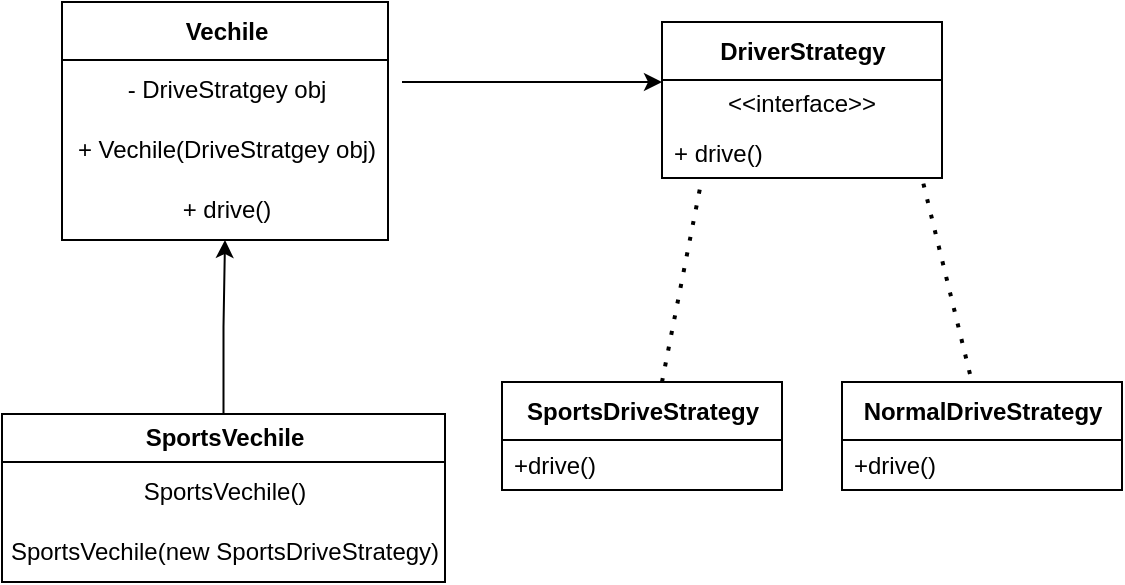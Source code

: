 <mxfile version="20.5.0" type="device"><diagram id="bvIxe3SeZ0O7DCb32rqg" name="Page-1"><mxGraphModel dx="1426" dy="826" grid="1" gridSize="10" guides="1" tooltips="1" connect="1" arrows="1" fold="1" page="1" pageScale="1" pageWidth="827" pageHeight="1169" math="0" shadow="0"><root><mxCell id="0"/><mxCell id="1" parent="0"/><mxCell id="DMk4ka2uWhntfFG9ABA0-1" value="Vechile" style="swimlane;fontStyle=1;align=center;verticalAlign=middle;childLayout=stackLayout;horizontal=1;startSize=29;horizontalStack=0;resizeParent=1;resizeParentMax=0;resizeLast=0;collapsible=0;marginBottom=0;html=1;" vertex="1" parent="1"><mxGeometry x="130" y="200" width="163" height="119" as="geometry"/></mxCell><mxCell id="DMk4ka2uWhntfFG9ABA0-10" value="&lt;span style=&quot;text-align: left;&quot;&gt;- DriveStratgey obj&lt;/span&gt;" style="text;html=1;align=center;verticalAlign=middle;resizable=0;points=[];autosize=1;strokeColor=none;fillColor=none;" vertex="1" parent="DMk4ka2uWhntfFG9ABA0-1"><mxGeometry y="29" width="163" height="30" as="geometry"/></mxCell><mxCell id="DMk4ka2uWhntfFG9ABA0-11" value="&lt;span style=&quot;text-align: left;&quot;&gt;+ Vechile(&lt;/span&gt;&lt;span style=&quot;text-align: left;&quot;&gt;DriveStratgey obj&lt;/span&gt;&lt;span style=&quot;text-align: left;&quot;&gt;)&lt;/span&gt;" style="text;html=1;align=center;verticalAlign=middle;resizable=0;points=[];autosize=1;strokeColor=none;fillColor=none;" vertex="1" parent="DMk4ka2uWhntfFG9ABA0-1"><mxGeometry y="59" width="163" height="30" as="geometry"/></mxCell><mxCell id="DMk4ka2uWhntfFG9ABA0-12" value="&lt;span style=&quot;text-align: left;&quot;&gt;+ drive()&lt;/span&gt;" style="text;html=1;align=center;verticalAlign=middle;resizable=0;points=[];autosize=1;strokeColor=none;fillColor=none;" vertex="1" parent="DMk4ka2uWhntfFG9ABA0-1"><mxGeometry y="89" width="163" height="30" as="geometry"/></mxCell><mxCell id="DMk4ka2uWhntfFG9ABA0-4" value="" style="endArrow=classic;html=1;rounded=0;" edge="1" parent="1"><mxGeometry width="50" height="50" relative="1" as="geometry"><mxPoint x="300" y="240" as="sourcePoint"/><mxPoint x="430" y="240" as="targetPoint"/></mxGeometry></mxCell><mxCell id="DMk4ka2uWhntfFG9ABA0-6" value="DriverStrategy" style="swimlane;fontStyle=1;align=center;verticalAlign=middle;childLayout=stackLayout;horizontal=1;startSize=29;horizontalStack=0;resizeParent=1;resizeParentMax=0;resizeLast=0;collapsible=0;marginBottom=0;html=1;" vertex="1" parent="1"><mxGeometry x="430" y="210" width="140" height="78" as="geometry"/></mxCell><mxCell id="DMk4ka2uWhntfFG9ABA0-7" value="&amp;lt;&amp;lt;interface&amp;gt;&amp;gt;" style="text;html=1;strokeColor=none;fillColor=none;align=center;verticalAlign=middle;spacingLeft=4;spacingRight=4;overflow=hidden;rotatable=0;points=[[0,0.5],[1,0.5]];portConstraint=eastwest;" vertex="1" parent="DMk4ka2uWhntfFG9ABA0-6"><mxGeometry y="29" width="140" height="24" as="geometry"/></mxCell><mxCell id="DMk4ka2uWhntfFG9ABA0-8" value="+ drive()" style="text;html=1;strokeColor=none;fillColor=none;align=left;verticalAlign=middle;spacingLeft=4;spacingRight=4;overflow=hidden;rotatable=0;points=[[0,0.5],[1,0.5]];portConstraint=eastwest;" vertex="1" parent="DMk4ka2uWhntfFG9ABA0-6"><mxGeometry y="53" width="140" height="25" as="geometry"/></mxCell><mxCell id="DMk4ka2uWhntfFG9ABA0-13" value="SportsDriveStrategy" style="swimlane;fontStyle=1;align=center;verticalAlign=middle;childLayout=stackLayout;horizontal=1;startSize=29;horizontalStack=0;resizeParent=1;resizeParentMax=0;resizeLast=0;collapsible=0;marginBottom=0;html=1;" vertex="1" parent="1"><mxGeometry x="350" y="390" width="140" height="54" as="geometry"/></mxCell><mxCell id="DMk4ka2uWhntfFG9ABA0-15" value="+drive()" style="text;html=1;strokeColor=none;fillColor=none;align=left;verticalAlign=middle;spacingLeft=4;spacingRight=4;overflow=hidden;rotatable=0;points=[[0,0.5],[1,0.5]];portConstraint=eastwest;" vertex="1" parent="DMk4ka2uWhntfFG9ABA0-13"><mxGeometry y="29" width="140" height="25" as="geometry"/></mxCell><mxCell id="DMk4ka2uWhntfFG9ABA0-16" value="" style="endArrow=none;dashed=1;html=1;dashPattern=1 3;strokeWidth=2;rounded=0;" edge="1" parent="1"><mxGeometry width="50" height="50" relative="1" as="geometry"><mxPoint x="430" y="390" as="sourcePoint"/><mxPoint x="450" y="288" as="targetPoint"/></mxGeometry></mxCell><mxCell id="DMk4ka2uWhntfFG9ABA0-17" value="" style="endArrow=none;dashed=1;html=1;dashPattern=1 3;strokeWidth=2;rounded=0;exitX=0.457;exitY=-0.074;exitDx=0;exitDy=0;exitPerimeter=0;" edge="1" parent="1" source="DMk4ka2uWhntfFG9ABA0-19"><mxGeometry width="50" height="50" relative="1" as="geometry"><mxPoint x="580" y="380" as="sourcePoint"/><mxPoint x="560" y="288" as="targetPoint"/></mxGeometry></mxCell><mxCell id="DMk4ka2uWhntfFG9ABA0-19" value="NormalDriveStrategy" style="swimlane;fontStyle=1;align=center;verticalAlign=middle;childLayout=stackLayout;horizontal=1;startSize=29;horizontalStack=0;resizeParent=1;resizeParentMax=0;resizeLast=0;collapsible=0;marginBottom=0;html=1;" vertex="1" parent="1"><mxGeometry x="520" y="390" width="140" height="54" as="geometry"/></mxCell><mxCell id="DMk4ka2uWhntfFG9ABA0-21" value="+drive()" style="text;html=1;strokeColor=none;fillColor=none;align=left;verticalAlign=middle;spacingLeft=4;spacingRight=4;overflow=hidden;rotatable=0;points=[[0,0.5],[1,0.5]];portConstraint=eastwest;" vertex="1" parent="DMk4ka2uWhntfFG9ABA0-19"><mxGeometry y="29" width="140" height="25" as="geometry"/></mxCell><mxCell id="DMk4ka2uWhntfFG9ABA0-45" value="" style="edgeStyle=orthogonalEdgeStyle;rounded=0;orthogonalLoop=1;jettySize=auto;html=1;" edge="1" parent="1" source="DMk4ka2uWhntfFG9ABA0-23" target="DMk4ka2uWhntfFG9ABA0-12"><mxGeometry relative="1" as="geometry"/></mxCell><mxCell id="DMk4ka2uWhntfFG9ABA0-23" value="SportsVechile" style="swimlane;fontStyle=1;align=center;verticalAlign=middle;childLayout=stackLayout;horizontal=1;startSize=24;horizontalStack=0;resizeParent=1;resizeParentMax=0;resizeLast=0;collapsible=0;marginBottom=0;html=1;" vertex="1" parent="1"><mxGeometry x="100" y="406" width="221.5" height="84" as="geometry"/></mxCell><mxCell id="DMk4ka2uWhntfFG9ABA0-50" value="SportsVechile()" style="text;html=1;align=center;verticalAlign=middle;resizable=0;points=[];autosize=1;strokeColor=none;fillColor=none;" vertex="1" parent="DMk4ka2uWhntfFG9ABA0-23"><mxGeometry y="24" width="221.5" height="30" as="geometry"/></mxCell><mxCell id="DMk4ka2uWhntfFG9ABA0-54" value="SportsVechile(new SportsDriveStrategy)" style="text;html=1;align=center;verticalAlign=middle;resizable=0;points=[];autosize=1;strokeColor=none;fillColor=none;" vertex="1" parent="DMk4ka2uWhntfFG9ABA0-23"><mxGeometry y="54" width="221.5" height="30" as="geometry"/></mxCell></root></mxGraphModel></diagram></mxfile>